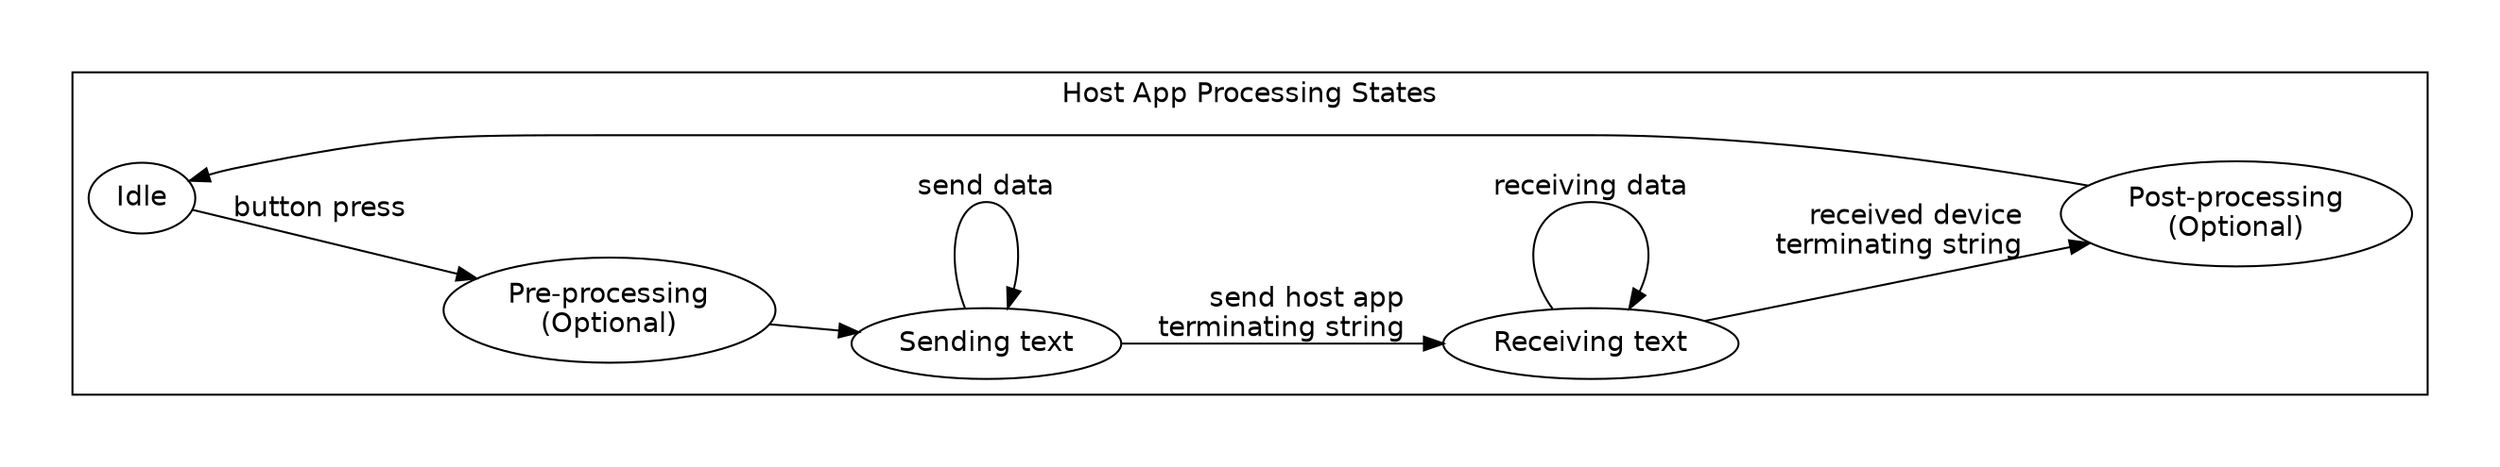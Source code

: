digraph G {

  /* change the fonts, set some default behavior */
  graph [fontname = "helvetica"];
  node [fontname = "helvetica", shape="oval"];
  edge [fontname = "helvetica"];
  graph [pad="0.4", ranksep="0.525", nodesep="0.75"];
  rankdir="LR"

  compound=true;

  subgraph cluster0 
  {
    /* label of the whole cluster */
    label = "Host App Processing States"

    /* edges */
    Idle -> pre_processing [label="button press"]
    pre_processing -> sending_text
    sending_text -> sending_text [label="send data"]
    sending_text -> receiving_text [label="send host app\rterminating string"]
    receiving_text -> receiving_text [label="receiving data"]
    receiving_text -> post_processing [label="received device\rterminating string"]
    post_processing -> Idle
  }

  /* nodes with long labels */
  Idle
  pre_processing [label="Pre-processing\r(Optional)"]
  sending_text [label="Sending text"]
  receiving_text [label="Receiving text"]
  post_processing [label="Post-processing\r(Optional)"]

}
